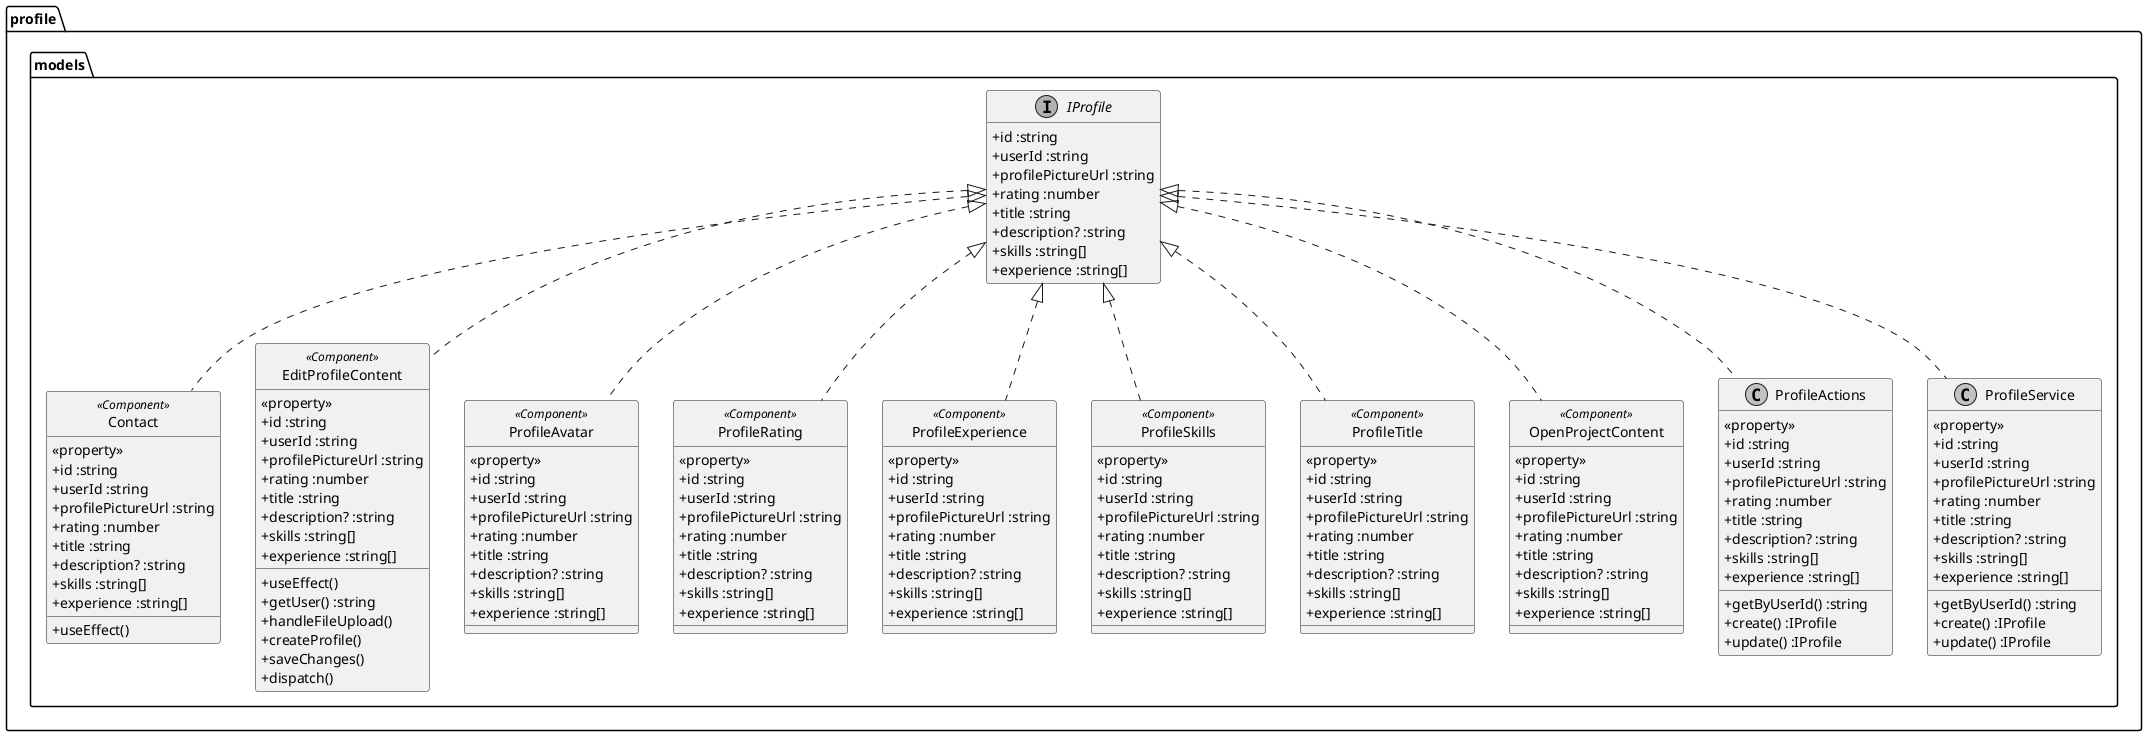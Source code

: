 @startuml

 skinparam monochrome true
 skinparam classAttributeIconSize 0
 top to bottom direction
package "profile.models"{
  
  interface "IProfile" {
    + id :string
    + userId :string
    + profilePictureUrl :string
    + rating :number
    + title :string
    + description? :string
    + skills :string[]
    + experience :string[]
  }
  hide IProfile  methods

  

class "Contact" <<Component>>{
  + useEffect()
  <<property>>
    + id :string
    + userId :string
    + profilePictureUrl :string
    + rating :number
    + title :string
    + description? :string
    + skills :string[]
    + experience :string[]
}
hide Contact circle

class "EditProfileContent" <<Component>>{
  + useEffect()
  + getUser() :string
  + handleFileUpload()
  + createProfile()
  + saveChanges()
  + dispatch()
  <<property>>
    + id :string
    + userId :string
    + profilePictureUrl :string
    + rating :number
    + title :string
    + description? :string
    + skills :string[]
    + experience :string[]
}
hide EditProfileContent circle

class "ProfileAvatar" <<Component>>{
  <<property>>
    + id :string
    + userId :string
    + profilePictureUrl :string
    + rating :number
    + title :string
    + description? :string
    + skills :string[]
    + experience :string[]
}
hide ProfileAvatar circle

class "ProfileRating" <<Component>>{
  <<property>>
    + id :string
    + userId :string
    + profilePictureUrl :string
    + rating :number
    + title :string
    + description? :string
    + skills :string[]
    + experience :string[]
}
hide ProfileRating circle
  
class "ProfileExperience" <<Component>>{
  <<property>>
    + id :string
    + userId :string
    + profilePictureUrl :string
    + rating :number
    + title :string
    + description? :string
    + skills :string[]
    + experience :string[]
}
hide ProfileExperience circle

  
class "ProfileSkills" <<Component>>{
  <<property>>
    + id :string
    + userId :string
    + profilePictureUrl :string
    + rating :number
    + title :string
    + description? :string
    + skills :string[]
    + experience :string[]
}
hide ProfileSkills circle
  
class "ProfileTitle" <<Component>>{
  <<property>>
    + id :string
    + userId :string
    + profilePictureUrl :string
    + rating :number
    + title :string
    + description? :string
    + skills :string[]
    + experience :string[]
}
hide ProfileTitle circle
  
class "OpenProjectContent" <<Component>>{
  <<property>>
    + id :string
    + userId :string
    + profilePictureUrl :string
    + rating :number
    + title :string
    + description? :string
    + skills :string[]
    + experience :string[]
}
hide OpenProjectContent circle

class "ProfileActions" {
  + getByUserId() :string
  + create() :IProfile
  + update() :IProfile
  <<property>>
    + id :string
    + userId :string
    + profilePictureUrl :string
    + rating :number
    + title :string
    + description? :string
    + skills :string[]
    + experience :string[]
}

class "ProfileService" {
  + getByUserId() :string
  + create() :IProfile
  + update() :IProfile
  <<property>>
    + id :string
    + userId :string
    + profilePictureUrl :string
    + rating :number
    + title :string
    + description? :string
    + skills :string[]
    + experience :string[]
}
  

  IProfile <|.. Contact 
  IProfile <|.. EditProfileContent
  IProfile <|.. ProfileAvatar 
  IProfile <|.. ProfileRating
  IProfile <|.. ProfileExperience 
  IProfile <|.. ProfileSkills
  IProfile <|.. ProfileTitle 
  IProfile <|.. OpenProjectContent
  IProfile <|.. ProfileActions 
  IProfile <|.. ProfileService
  
}


@enduml